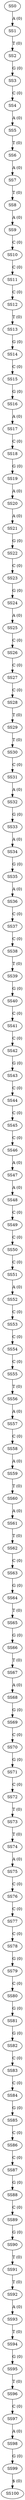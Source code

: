 strict digraph  {
	SS0 -> SS1 [ label = "A (0)" ];
	SS1 -> SS2 [ label = "T (0)" ];
	SS2 -> SS3 [ label = "G (0)" ];
	SS3 -> SS4 [ label = "C (0)" ];
	SS4 -> SS5 [ label = "A (0)" ];
	SS5 -> SS6 [ label = "T (0)" ];
	SS6 -> SS7 [ label = "A (0)" ];
	SS7 -> SS8 [ label = "T (0)" ];
	SS8 -> SS9 [ label = "A (0)" ];
	SS9 -> SS10 [ label = "C (0)" ];
	SS10 -> SS11 [ label = "C (0)" ];
	SS11 -> SS12 [ label = "C (0)" ];
	SS12 -> SS13 [ label = "T (0)" ];
	SS13 -> SS14 [ label = "G (0)" ];
	SS14 -> SS15 [ label = "C (0)" ];
	SS15 -> SS16 [ label = "G (0)" ];
	SS16 -> SS17 [ label = "A (0)" ];
	SS17 -> SS18 [ label = "C (0)" ];
	SS18 -> SS19 [ label = "G (0)" ];
	SS19 -> SS20 [ label = "A (0)" ];
	SS20 -> SS21 [ label = "A (0)" ];
	SS21 -> SS22 [ label = "G (0)" ];
	SS22 -> SS23 [ label = "C (0)" ];
	SS23 -> SS24 [ label = "G (0)" ];
	SS24 -> SS25 [ label = "A (0)" ];
	SS25 -> SS26 [ label = "C (0)" ];
	SS26 -> SS27 [ label = "C (0)" ];
	SS27 -> SS28 [ label = "C (0)" ];
	SS28 -> SS29 [ label = "T (0)" ];
	SS29 -> SS30 [ label = "T (0)" ];
	SS30 -> SS31 [ label = "C (0)" ];
	SS31 -> SS32 [ label = "A (0)" ];
	SS32 -> SS33 [ label = "G (0)" ];
	SS33 -> SS34 [ label = "A (0)" ];
	SS34 -> SS35 [ label = "G (0)" ];
	SS35 -> SS36 [ label = "A (0)" ];
	SS36 -> SS37 [ label = "C (0)" ];
	SS37 -> SS38 [ label = "C (0)" ];
	SS38 -> SS39 [ label = "T (0)" ];
	SS39 -> SS40 [ label = "G (0)" ];
	SS40 -> SS41 [ label = "C (0)" ];
	SS41 -> SS42 [ label = "C (0)" ];
	SS42 -> SS43 [ label = "G (0)" ];
	SS43 -> SS44 [ label = "C (0)" ];
	SS44 -> SS45 [ label = "C (0)" ];
	SS45 -> SS46 [ label = "C (0)" ];
	SS46 -> SS47 [ label = "A (0)" ];
	SS47 -> SS48 [ label = "A (0)" ];
	SS48 -> SS49 [ label = "C (0)" ];
	SS49 -> SS50 [ label = "C (0)" ];
	SS50 -> SS51 [ label = "C (0)" ];
	SS51 -> SS52 [ label = "A (0)" ];
	SS52 -> SS53 [ label = "C (0)" ];
	SS53 -> SS54 [ label = "C (0)" ];
	SS54 -> SS55 [ label = "C (0)" ];
	SS55 -> SS56 [ label = "T (0)" ];
	SS56 -> SS57 [ label = "A (0)" ];
	SS57 -> SS58 [ label = "C (0)" ];
	SS58 -> SS59 [ label = "A (0)" ];
	SS59 -> SS60 [ label = "T (0)" ];
	SS60 -> SS61 [ label = "A (0)" ];
	SS61 -> SS62 [ label = "T (0)" ];
	SS62 -> SS63 [ label = "C (0)" ];
	SS63 -> SS64 [ label = "G (0)" ];
	SS64 -> SS65 [ label = "T (0)" ];
	SS65 -> SS66 [ label = "G (0)" ];
	SS66 -> SS67 [ label = "T (0)" ];
	SS67 -> SS68 [ label = "A (0)" ];
	SS68 -> SS69 [ label = "G (0)" ];
	SS69 -> SS70 [ label = "C (0)" ];
	SS70 -> SS71 [ label = "G (0)" ];
	SS71 -> SS72 [ label = "C (0)" ];
	SS72 -> SS73 [ label = "T (0)" ];
	SS73 -> SS74 [ label = "T (0)" ];
	SS74 -> SS75 [ label = "A (0)" ];
	SS75 -> SS76 [ label = "C (0)" ];
	SS76 -> SS77 [ label = "C (0)" ];
	SS77 -> SS78 [ label = "C (0)" ];
	SS78 -> SS79 [ label = "G (0)" ];
	SS79 -> SS80 [ label = "C (0)" ];
	SS80 -> SS81 [ label = "G (0)" ];
	SS81 -> SS82 [ label = "G (0)" ];
	SS82 -> SS83 [ label = "C (0)" ];
	SS83 -> SS84 [ label = "C (0)" ];
	SS84 -> SS85 [ label = "G (0)" ];
	SS85 -> SS86 [ label = "C (0)" ];
	SS86 -> SS87 [ label = "C (0)" ];
	SS87 -> SS88 [ label = "G (0)" ];
	SS88 -> SS89 [ label = "C (0)" ];
	SS89 -> SS90 [ label = "G (0)" ];
	SS90 -> SS91 [ label = "T (0)" ];
	SS91 -> SS92 [ label = "T (0)" ];
	SS92 -> SS93 [ label = "A (0)" ];
	SS93 -> SS94 [ label = "T (0)" ];
	SS94 -> SS95 [ label = "G (0)" ];
	SS95 -> SS96 [ label = "T (0)" ];
	SS96 -> SS97 [ label = "C (0)" ];
	SS97 -> SS98 [ label = "A (0)" ];
	SS98 -> SS99 [ label = "G (0)" ];
	SS99 -> SS100 [ label = "$ (0)" ];
}
